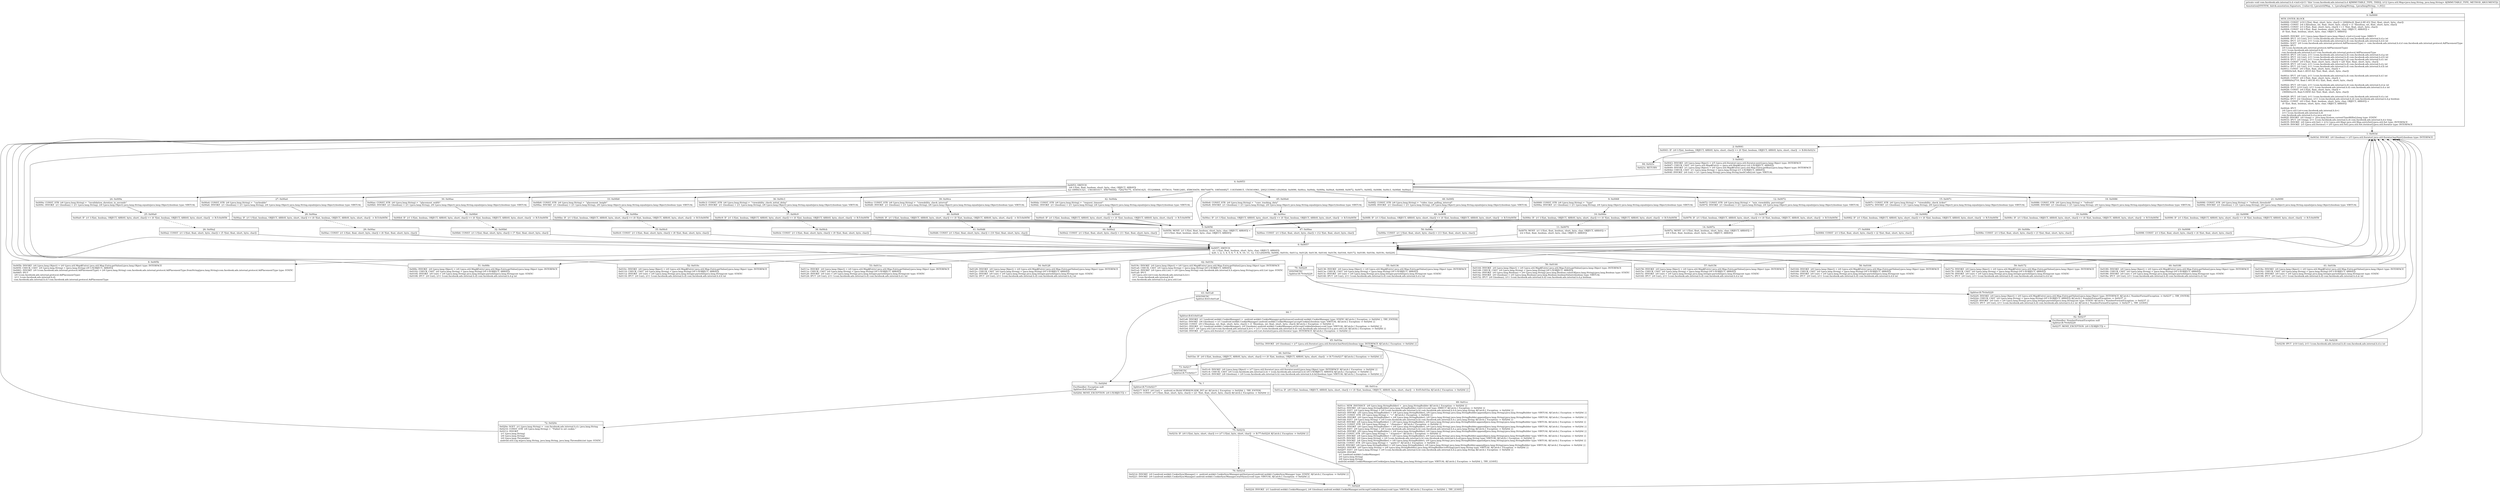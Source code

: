 digraph "CFG forcom.facebook.ads.internal.h.d.\<init\>(Ljava\/util\/Map;)V" {
Node_0 [shape=record,label="{0\:\ 0x0000|MTH_ENTER_BLOCK\l|0x0000: CONST  (r10 I:?[int, float, short, byte, char]) = (200(0xc8, float:2.8E\-43) ?[int, float, short, byte, char]) \l0x0002: CONST  (r4 I:?[boolean, int, float, short, byte, char]) = (1 ?[boolean, int, float, short, byte, char]) \l0x0003: CONST  (r3 I:?[int, float, short, byte, char]) = (\-1 ?[int, float, short, byte, char]) \l0x0004: CONST  (r2 I:?[int, float, boolean, short, byte, char, OBJECT, ARRAY]) = \l  (0 ?[int, float, boolean, short, byte, char, OBJECT, ARRAY])\l \l0x0005: INVOKE  (r11 I:java.lang.Object) java.lang.Object.\<init\>():void type: DIRECT \l0x0008: IPUT  (r3 I:int), (r11 I:com.facebook.ads.internal.h.d) com.facebook.ads.internal.h.d.a int \l0x000a: IPUT  (r3 I:int), (r11 I:com.facebook.ads.internal.h.d) com.facebook.ads.internal.h.d.b int \l0x000c: SGET  (r0 I:com.facebook.ads.internal.protocol.AdPlacementType) =  com.facebook.ads.internal.h.d.d com.facebook.ads.internal.protocol.AdPlacementType \l0x000e: IPUT  \l  (r0 I:com.facebook.ads.internal.protocol.AdPlacementType)\l  (r11 I:com.facebook.ads.internal.h.d)\l com.facebook.ads.internal.h.d.f com.facebook.ads.internal.protocol.AdPlacementType \l0x0010: IPUT  (r4 I:int), (r11 I:com.facebook.ads.internal.h.d) com.facebook.ads.internal.h.d.g int \l0x0012: IPUT  (r2 I:int), (r11 I:com.facebook.ads.internal.h.d) com.facebook.ads.internal.h.d.h int \l0x0014: IPUT  (r2 I:int), (r11 I:com.facebook.ads.internal.h.d) com.facebook.ads.internal.h.d.i int \l0x0016: CONST  (r0 I:?[int, float, short, byte, char]) = (20 ?[int, float, short, byte, char]) \l0x0018: IPUT  (r0 I:int), (r11 I:com.facebook.ads.internal.h.d) com.facebook.ads.internal.h.d.j int \l0x001a: IPUT  (r2 I:int), (r11 I:com.facebook.ads.internal.h.d) com.facebook.ads.internal.h.d.k int \l0x001c: CONST  (r0 I:?[int, float, short, byte, char]) = \l  (1000(0x3e8, float:1.401E\-42) ?[int, float, short, byte, char])\l \l0x001e: IPUT  (r0 I:int), (r11 I:com.facebook.ads.internal.h.d) com.facebook.ads.internal.h.d.l int \l0x0020: CONST  (r0 I:?[int, float, short, byte, char]) = \l  (10000(0x2710, float:1.4013E\-41) ?[int, float, short, byte, char])\l \l0x0022: IPUT  (r0 I:int), (r11 I:com.facebook.ads.internal.h.d) com.facebook.ads.internal.h.d.m int \l0x0024: IPUT  (r10 I:int), (r11 I:com.facebook.ads.internal.h.d) com.facebook.ads.internal.h.d.n int \l0x0026: CONST  (r0 I:?[int, float, short, byte, char]) = \l  (3600(0xe10, float:5.045E\-42) ?[int, float, short, byte, char])\l \l0x0028: IPUT  (r0 I:int), (r11 I:com.facebook.ads.internal.h.d) com.facebook.ads.internal.h.d.o int \l0x002a: IPUT  (r2 I:boolean), (r11 I:com.facebook.ads.internal.h.d) com.facebook.ads.internal.h.d.p boolean \l0x002c: CONST  (r0 I:?[int, float, boolean, short, byte, char, OBJECT, ARRAY]) = \l  (0 ?[int, float, boolean, short, byte, char, OBJECT, ARRAY])\l \l0x002d: IPUT  \l  (r0 I:java.util.List\<com.facebook.ads.internal.h.b\>)\l  (r11 I:com.facebook.ads.internal.h.d)\l com.facebook.ads.internal.h.d.q java.util.List \l0x002f: INVOKE  (r0 I:long) =  java.lang.System.currentTimeMillis():long type: STATIC \l0x0033: IPUT  (r0 I:long), (r11 I:com.facebook.ads.internal.h.d) com.facebook.ads.internal.h.d.e long \l0x0035: INVOKE  (r0 I:java.util.Set) = (r12 I:java.util.Map) java.util.Map.entrySet():java.util.Set type: INTERFACE \l0x0039: INVOKE  (r5 I:java.util.Iterator) = (r0 I:java.util.Set) java.util.Set.iterator():java.util.Iterator type: INTERFACE \l}"];
Node_1 [shape=record,label="{1\:\ 0x003d|0x003d: INVOKE  (r0 I:boolean) = (r5 I:java.util.Iterator) java.util.Iterator.hasNext():boolean type: INTERFACE \l}"];
Node_2 [shape=record,label="{2\:\ 0x0041|0x0041: IF  (r0 I:?[int, boolean, OBJECT, ARRAY, byte, short, char]) == (0 ?[int, boolean, OBJECT, ARRAY, byte, short, char])  \-\> B:84:0x023c \l}"];
Node_3 [shape=record,label="{3\:\ 0x0043|0x0043: INVOKE  (r0 I:java.lang.Object) = (r5 I:java.util.Iterator) java.util.Iterator.next():java.lang.Object type: INTERFACE \l0x0047: CHECK_CAST  (r0 I:java.util.Map$Entry) = (java.util.Map$Entry) (r0 I:?[OBJECT, ARRAY]) \l0x0049: INVOKE  (r1 I:java.lang.Object) = (r0 I:java.util.Map$Entry) java.util.Map.Entry.getKey():java.lang.Object type: INTERFACE \l0x004d: CHECK_CAST  (r1 I:java.lang.String) = (java.lang.String) (r1 I:?[OBJECT, ARRAY]) \l0x004f: INVOKE  (r6 I:int) = (r1 I:java.lang.String) java.lang.String.hashCode():int type: VIRTUAL \l}"];
Node_4 [shape=record,label="{4\:\ 0x0053|0x0053: SWITCH  \l  (r6 I:?[int, float, boolean, short, byte, char, OBJECT, ARRAY])\l k:[\-1899431321, \-1561601017, \-856794442, \-726276175, \-634541425, \-553208868, 3575610, 700812481, 858630459, 986744879, 1085444827, 1183549815, 1503616961, 2002133996] t:[0x00e6, 0x0090, 0x00ce, 0x00da, 0x009a, 0x00a4, 0x0068, 0x0072, 0x007c, 0x00f2, 0x0086, 0x00c3, 0x00b8, 0x00ae] \l}"];
Node_5 [shape=record,label="{5\:\ 0x0056|0x0056: MOVE  (r1 I:?[int, float, boolean, short, byte, char, OBJECT, ARRAY]) = \l  (r3 I:?[int, float, boolean, short, byte, char, OBJECT, ARRAY])\l \l}"];
Node_6 [shape=record,label="{6\:\ 0x0057|0x0057: SWITCH  \l  (r1 I:?[int, float, boolean, short, byte, char, OBJECT, ARRAY])\l k:[0, 1, 2, 3, 4, 5, 6, 7, 8, 9, 10, 11, 12, 13] t:[0x005b, 0x00fe, 0x010c, 0x011a, 0x0128, 0x0136, 0x0144, 0x0156, 0x0164, 0x0172, 0x0180, 0x018e, 0x019c, 0x0229] \l}"];
Node_8 [shape=record,label="{8\:\ 0x005b|0x005b: INVOKE  (r0 I:java.lang.Object) = (r0 I:java.util.Map$Entry) java.util.Map.Entry.getValue():java.lang.Object type: INTERFACE \l0x005f: CHECK_CAST  (r0 I:java.lang.String) = (java.lang.String) (r0 I:?[OBJECT, ARRAY]) \l0x0061: INVOKE  (r0 I:com.facebook.ads.internal.protocol.AdPlacementType) = (r0 I:java.lang.String) com.facebook.ads.internal.protocol.AdPlacementType.fromString(java.lang.String):com.facebook.ads.internal.protocol.AdPlacementType type: STATIC \l0x0065: IPUT  \l  (r0 I:com.facebook.ads.internal.protocol.AdPlacementType)\l  (r11 I:com.facebook.ads.internal.h.d)\l com.facebook.ads.internal.h.d.f com.facebook.ads.internal.protocol.AdPlacementType \l}"];
Node_9 [shape=record,label="{9\:\ 0x0068|0x0068: CONST_STR  (r6 I:java.lang.String) =  \"type\" \l0x006a: INVOKE  (r1 I:boolean) = (r1 I:java.lang.String), (r6 I:java.lang.Object) java.lang.String.equals(java.lang.Object):boolean type: VIRTUAL \l}"];
Node_10 [shape=record,label="{10\:\ 0x006e|0x006e: IF  (r1 I:?[int, boolean, OBJECT, ARRAY, byte, short, char]) == (0 ?[int, boolean, OBJECT, ARRAY, byte, short, char])  \-\> B:5:0x0056 \l}"];
Node_11 [shape=record,label="{11\:\ 0x0070|0x0070: MOVE  (r1 I:?[int, float, boolean, short, byte, char, OBJECT, ARRAY]) = \l  (r2 I:?[int, float, boolean, short, byte, char, OBJECT, ARRAY])\l \l}"];
Node_12 [shape=record,label="{12\:\ 0x0072|0x0072: CONST_STR  (r6 I:java.lang.String) =  \"min_viewability_percentage\" \l0x0074: INVOKE  (r1 I:boolean) = (r1 I:java.lang.String), (r6 I:java.lang.Object) java.lang.String.equals(java.lang.Object):boolean type: VIRTUAL \l}"];
Node_13 [shape=record,label="{13\:\ 0x0078|0x0078: IF  (r1 I:?[int, boolean, OBJECT, ARRAY, byte, short, char]) == (0 ?[int, boolean, OBJECT, ARRAY, byte, short, char])  \-\> B:5:0x0056 \l}"];
Node_14 [shape=record,label="{14\:\ 0x007a|0x007a: MOVE  (r1 I:?[int, float, boolean, short, byte, char, OBJECT, ARRAY]) = \l  (r4 I:?[int, float, boolean, short, byte, char, OBJECT, ARRAY])\l \l}"];
Node_15 [shape=record,label="{15\:\ 0x007c|0x007c: CONST_STR  (r6 I:java.lang.String) =  \"viewability_check_ticker\" \l0x007e: INVOKE  (r1 I:boolean) = (r1 I:java.lang.String), (r6 I:java.lang.Object) java.lang.String.equals(java.lang.Object):boolean type: VIRTUAL \l}"];
Node_16 [shape=record,label="{16\:\ 0x0082|0x0082: IF  (r1 I:?[int, boolean, OBJECT, ARRAY, byte, short, char]) == (0 ?[int, boolean, OBJECT, ARRAY, byte, short, char])  \-\> B:5:0x0056 \l}"];
Node_17 [shape=record,label="{17\:\ 0x0084|0x0084: CONST  (r1 I:?[int, float, short, byte, char]) = (2 ?[int, float, short, byte, char]) \l}"];
Node_18 [shape=record,label="{18\:\ 0x0086|0x0086: CONST_STR  (r6 I:java.lang.String) =  \"refresh\" \l0x0088: INVOKE  (r1 I:boolean) = (r1 I:java.lang.String), (r6 I:java.lang.Object) java.lang.String.equals(java.lang.Object):boolean type: VIRTUAL \l}"];
Node_19 [shape=record,label="{19\:\ 0x008c|0x008c: IF  (r1 I:?[int, boolean, OBJECT, ARRAY, byte, short, char]) == (0 ?[int, boolean, OBJECT, ARRAY, byte, short, char])  \-\> B:5:0x0056 \l}"];
Node_20 [shape=record,label="{20\:\ 0x008e|0x008e: CONST  (r1 I:?[int, float, short, byte, char]) = (3 ?[int, float, short, byte, char]) \l}"];
Node_21 [shape=record,label="{21\:\ 0x0090|0x0090: CONST_STR  (r6 I:java.lang.String) =  \"refresh_threshold\" \l0x0092: INVOKE  (r1 I:boolean) = (r1 I:java.lang.String), (r6 I:java.lang.Object) java.lang.String.equals(java.lang.Object):boolean type: VIRTUAL \l}"];
Node_22 [shape=record,label="{22\:\ 0x0096|0x0096: IF  (r1 I:?[int, boolean, OBJECT, ARRAY, byte, short, char]) == (0 ?[int, boolean, OBJECT, ARRAY, byte, short, char])  \-\> B:5:0x0056 \l}"];
Node_23 [shape=record,label="{23\:\ 0x0098|0x0098: CONST  (r1 I:?[int, float, short, byte, char]) = (4 ?[int, float, short, byte, char]) \l}"];
Node_24 [shape=record,label="{24\:\ 0x009a|0x009a: CONST_STR  (r6 I:java.lang.String) =  \"invalidation_duration_in_seconds\" \l0x009c: INVOKE  (r1 I:boolean) = (r1 I:java.lang.String), (r6 I:java.lang.Object) java.lang.String.equals(java.lang.Object):boolean type: VIRTUAL \l}"];
Node_25 [shape=record,label="{25\:\ 0x00a0|0x00a0: IF  (r1 I:?[int, boolean, OBJECT, ARRAY, byte, short, char]) == (0 ?[int, boolean, OBJECT, ARRAY, byte, short, char])  \-\> B:5:0x0056 \l}"];
Node_26 [shape=record,label="{26\:\ 0x00a2|0x00a2: CONST  (r1 I:?[int, float, short, byte, char]) = (5 ?[int, float, short, byte, char]) \l}"];
Node_27 [shape=record,label="{27\:\ 0x00a4|0x00a4: CONST_STR  (r6 I:java.lang.String) =  \"cacheable\" \l0x00a6: INVOKE  (r1 I:boolean) = (r1 I:java.lang.String), (r6 I:java.lang.Object) java.lang.String.equals(java.lang.Object):boolean type: VIRTUAL \l}"];
Node_28 [shape=record,label="{28\:\ 0x00aa|0x00aa: IF  (r1 I:?[int, boolean, OBJECT, ARRAY, byte, short, char]) == (0 ?[int, boolean, OBJECT, ARRAY, byte, short, char])  \-\> B:5:0x0056 \l}"];
Node_29 [shape=record,label="{29\:\ 0x00ac|0x00ac: CONST  (r1 I:?[int, float, short, byte, char]) = (6 ?[int, float, short, byte, char]) \l}"];
Node_30 [shape=record,label="{30\:\ 0x00ae|0x00ae: CONST_STR  (r6 I:java.lang.String) =  \"placement_width\" \l0x00b0: INVOKE  (r1 I:boolean) = (r1 I:java.lang.String), (r6 I:java.lang.Object) java.lang.String.equals(java.lang.Object):boolean type: VIRTUAL \l}"];
Node_31 [shape=record,label="{31\:\ 0x00b4|0x00b4: IF  (r1 I:?[int, boolean, OBJECT, ARRAY, byte, short, char]) == (0 ?[int, boolean, OBJECT, ARRAY, byte, short, char])  \-\> B:5:0x0056 \l}"];
Node_32 [shape=record,label="{32\:\ 0x00b6|0x00b6: CONST  (r1 I:?[int, float, short, byte, char]) = (7 ?[int, float, short, byte, char]) \l}"];
Node_33 [shape=record,label="{33\:\ 0x00b8|0x00b8: CONST_STR  (r6 I:java.lang.String) =  \"placement_height\" \l0x00ba: INVOKE  (r1 I:boolean) = (r1 I:java.lang.String), (r6 I:java.lang.Object) java.lang.String.equals(java.lang.Object):boolean type: VIRTUAL \l}"];
Node_34 [shape=record,label="{34\:\ 0x00be|0x00be: IF  (r1 I:?[int, boolean, OBJECT, ARRAY, byte, short, char]) == (0 ?[int, boolean, OBJECT, ARRAY, byte, short, char])  \-\> B:5:0x0056 \l}"];
Node_35 [shape=record,label="{35\:\ 0x00c0|0x00c0: CONST  (r1 I:?[int, float, short, byte, char]) = (8 ?[int, float, short, byte, char]) \l}"];
Node_36 [shape=record,label="{36\:\ 0x00c3|0x00c3: CONST_STR  (r6 I:java.lang.String) =  \"viewability_check_initial_delay\" \l0x00c5: INVOKE  (r1 I:boolean) = (r1 I:java.lang.String), (r6 I:java.lang.Object) java.lang.String.equals(java.lang.Object):boolean type: VIRTUAL \l}"];
Node_37 [shape=record,label="{37\:\ 0x00c9|0x00c9: IF  (r1 I:?[int, boolean, OBJECT, ARRAY, byte, short, char]) == (0 ?[int, boolean, OBJECT, ARRAY, byte, short, char])  \-\> B:5:0x0056 \l}"];
Node_38 [shape=record,label="{38\:\ 0x00cb|0x00cb: CONST  (r1 I:?[int, float, short, byte, char]) = (9 ?[int, float, short, byte, char]) \l}"];
Node_39 [shape=record,label="{39\:\ 0x00ce|0x00ce: CONST_STR  (r6 I:java.lang.String) =  \"viewability_check_interval\" \l0x00d0: INVOKE  (r1 I:boolean) = (r1 I:java.lang.String), (r6 I:java.lang.Object) java.lang.String.equals(java.lang.Object):boolean type: VIRTUAL \l}"];
Node_40 [shape=record,label="{40\:\ 0x00d4|0x00d4: IF  (r1 I:?[int, boolean, OBJECT, ARRAY, byte, short, char]) == (0 ?[int, boolean, OBJECT, ARRAY, byte, short, char])  \-\> B:5:0x0056 \l}"];
Node_41 [shape=record,label="{41\:\ 0x00d6|0x00d6: CONST  (r1 I:?[int, float, short, byte, char]) = (10 ?[int, float, short, byte, char]) \l}"];
Node_42 [shape=record,label="{42\:\ 0x00da|0x00da: CONST_STR  (r6 I:java.lang.String) =  \"request_timeout\" \l0x00dc: INVOKE  (r1 I:boolean) = (r1 I:java.lang.String), (r6 I:java.lang.Object) java.lang.String.equals(java.lang.Object):boolean type: VIRTUAL \l}"];
Node_43 [shape=record,label="{43\:\ 0x00e0|0x00e0: IF  (r1 I:?[int, boolean, OBJECT, ARRAY, byte, short, char]) == (0 ?[int, boolean, OBJECT, ARRAY, byte, short, char])  \-\> B:5:0x0056 \l}"];
Node_44 [shape=record,label="{44\:\ 0x00e2|0x00e2: CONST  (r1 I:?[int, float, short, byte, char]) = (11 ?[int, float, short, byte, char]) \l}"];
Node_45 [shape=record,label="{45\:\ 0x00e6|0x00e6: CONST_STR  (r6 I:java.lang.String) =  \"conv_tracking_data\" \l0x00e8: INVOKE  (r1 I:boolean) = (r1 I:java.lang.String), (r6 I:java.lang.Object) java.lang.String.equals(java.lang.Object):boolean type: VIRTUAL \l}"];
Node_46 [shape=record,label="{46\:\ 0x00ec|0x00ec: IF  (r1 I:?[int, boolean, OBJECT, ARRAY, byte, short, char]) == (0 ?[int, boolean, OBJECT, ARRAY, byte, short, char])  \-\> B:5:0x0056 \l}"];
Node_47 [shape=record,label="{47\:\ 0x00ee|0x00ee: CONST  (r1 I:?[int, float, short, byte, char]) = (12 ?[int, float, short, byte, char]) \l}"];
Node_48 [shape=record,label="{48\:\ 0x00f2|0x00f2: CONST_STR  (r6 I:java.lang.String) =  \"video_time_polling_interval\" \l0x00f4: INVOKE  (r1 I:boolean) = (r1 I:java.lang.String), (r6 I:java.lang.Object) java.lang.String.equals(java.lang.Object):boolean type: VIRTUAL \l}"];
Node_49 [shape=record,label="{49\:\ 0x00f8|0x00f8: IF  (r1 I:?[int, boolean, OBJECT, ARRAY, byte, short, char]) == (0 ?[int, boolean, OBJECT, ARRAY, byte, short, char])  \-\> B:5:0x0056 \l}"];
Node_50 [shape=record,label="{50\:\ 0x00fa|0x00fa: CONST  (r1 I:?[int, float, short, byte, char]) = (13 ?[int, float, short, byte, char]) \l}"];
Node_51 [shape=record,label="{51\:\ 0x00fe|0x00fe: INVOKE  (r0 I:java.lang.Object) = (r0 I:java.util.Map$Entry) java.util.Map.Entry.getValue():java.lang.Object type: INTERFACE \l0x0102: CHECK_CAST  (r0 I:java.lang.String) = (java.lang.String) (r0 I:?[OBJECT, ARRAY]) \l0x0104: INVOKE  (r0 I:int) = (r0 I:java.lang.String) java.lang.Integer.parseInt(java.lang.String):int type: STATIC \l0x0108: IPUT  (r0 I:int), (r11 I:com.facebook.ads.internal.h.d) com.facebook.ads.internal.h.d.g int \l}"];
Node_52 [shape=record,label="{52\:\ 0x010c|0x010c: INVOKE  (r0 I:java.lang.Object) = (r0 I:java.util.Map$Entry) java.util.Map.Entry.getValue():java.lang.Object type: INTERFACE \l0x0110: CHECK_CAST  (r0 I:java.lang.String) = (java.lang.String) (r0 I:?[OBJECT, ARRAY]) \l0x0112: INVOKE  (r0 I:int) = (r0 I:java.lang.String) java.lang.Integer.parseInt(java.lang.String):int type: STATIC \l0x0116: IPUT  (r0 I:int), (r11 I:com.facebook.ads.internal.h.d) com.facebook.ads.internal.h.d.h int \l}"];
Node_53 [shape=record,label="{53\:\ 0x011a|0x011a: INVOKE  (r0 I:java.lang.Object) = (r0 I:java.util.Map$Entry) java.util.Map.Entry.getValue():java.lang.Object type: INTERFACE \l0x011e: CHECK_CAST  (r0 I:java.lang.String) = (java.lang.String) (r0 I:?[OBJECT, ARRAY]) \l0x0120: INVOKE  (r0 I:int) = (r0 I:java.lang.String) java.lang.Integer.parseInt(java.lang.String):int type: STATIC \l0x0124: IPUT  (r0 I:int), (r11 I:com.facebook.ads.internal.h.d) com.facebook.ads.internal.h.d.i int \l}"];
Node_54 [shape=record,label="{54\:\ 0x0128|0x0128: INVOKE  (r0 I:java.lang.Object) = (r0 I:java.util.Map$Entry) java.util.Map.Entry.getValue():java.lang.Object type: INTERFACE \l0x012c: CHECK_CAST  (r0 I:java.lang.String) = (java.lang.String) (r0 I:?[OBJECT, ARRAY]) \l0x012e: INVOKE  (r0 I:int) = (r0 I:java.lang.String) java.lang.Integer.parseInt(java.lang.String):int type: STATIC \l0x0132: IPUT  (r0 I:int), (r11 I:com.facebook.ads.internal.h.d) com.facebook.ads.internal.h.d.j int \l}"];
Node_55 [shape=record,label="{55\:\ 0x0136|0x0136: INVOKE  (r0 I:java.lang.Object) = (r0 I:java.util.Map$Entry) java.util.Map.Entry.getValue():java.lang.Object type: INTERFACE \l0x013a: CHECK_CAST  (r0 I:java.lang.String) = (java.lang.String) (r0 I:?[OBJECT, ARRAY]) \l0x013c: INVOKE  (r0 I:int) = (r0 I:java.lang.String) java.lang.Integer.parseInt(java.lang.String):int type: STATIC \l0x0140: IPUT  (r0 I:int), (r11 I:com.facebook.ads.internal.h.d) com.facebook.ads.internal.h.d.o int \l}"];
Node_56 [shape=record,label="{56\:\ 0x0144|0x0144: INVOKE  (r0 I:java.lang.Object) = (r0 I:java.util.Map$Entry) java.util.Map.Entry.getValue():java.lang.Object type: INTERFACE \l0x0148: CHECK_CAST  (r0 I:java.lang.String) = (java.lang.String) (r0 I:?[OBJECT, ARRAY]) \l0x014a: INVOKE  (r0 I:java.lang.Boolean) = (r0 I:java.lang.String) java.lang.Boolean.valueOf(java.lang.String):java.lang.Boolean type: STATIC \l0x014e: INVOKE  (r0 I:boolean) = (r0 I:java.lang.Boolean) java.lang.Boolean.booleanValue():boolean type: VIRTUAL \l0x0152: IPUT  (r0 I:boolean), (r11 I:com.facebook.ads.internal.h.d) com.facebook.ads.internal.h.d.p boolean \l}"];
Node_57 [shape=record,label="{57\:\ 0x0156|0x0156: INVOKE  (r0 I:java.lang.Object) = (r0 I:java.util.Map$Entry) java.util.Map.Entry.getValue():java.lang.Object type: INTERFACE \l0x015a: CHECK_CAST  (r0 I:java.lang.String) = (java.lang.String) (r0 I:?[OBJECT, ARRAY]) \l0x015c: INVOKE  (r0 I:int) = (r0 I:java.lang.String) java.lang.Integer.parseInt(java.lang.String):int type: STATIC \l0x0160: IPUT  (r0 I:int), (r11 I:com.facebook.ads.internal.h.d) com.facebook.ads.internal.h.d.a int \l}"];
Node_58 [shape=record,label="{58\:\ 0x0164|0x0164: INVOKE  (r0 I:java.lang.Object) = (r0 I:java.util.Map$Entry) java.util.Map.Entry.getValue():java.lang.Object type: INTERFACE \l0x0168: CHECK_CAST  (r0 I:java.lang.String) = (java.lang.String) (r0 I:?[OBJECT, ARRAY]) \l0x016a: INVOKE  (r0 I:int) = (r0 I:java.lang.String) java.lang.Integer.parseInt(java.lang.String):int type: STATIC \l0x016e: IPUT  (r0 I:int), (r11 I:com.facebook.ads.internal.h.d) com.facebook.ads.internal.h.d.b int \l}"];
Node_59 [shape=record,label="{59\:\ 0x0172|0x0172: INVOKE  (r0 I:java.lang.Object) = (r0 I:java.util.Map$Entry) java.util.Map.Entry.getValue():java.lang.Object type: INTERFACE \l0x0176: CHECK_CAST  (r0 I:java.lang.String) = (java.lang.String) (r0 I:?[OBJECT, ARRAY]) \l0x0178: INVOKE  (r0 I:int) = (r0 I:java.lang.String) java.lang.Integer.parseInt(java.lang.String):int type: STATIC \l0x017c: IPUT  (r0 I:int), (r11 I:com.facebook.ads.internal.h.d) com.facebook.ads.internal.h.d.k int \l}"];
Node_60 [shape=record,label="{60\:\ 0x0180|0x0180: INVOKE  (r0 I:java.lang.Object) = (r0 I:java.util.Map$Entry) java.util.Map.Entry.getValue():java.lang.Object type: INTERFACE \l0x0184: CHECK_CAST  (r0 I:java.lang.String) = (java.lang.String) (r0 I:?[OBJECT, ARRAY]) \l0x0186: INVOKE  (r0 I:int) = (r0 I:java.lang.String) java.lang.Integer.parseInt(java.lang.String):int type: STATIC \l0x018a: IPUT  (r0 I:int), (r11 I:com.facebook.ads.internal.h.d) com.facebook.ads.internal.h.d.l int \l}"];
Node_61 [shape=record,label="{61\:\ 0x018e|0x018e: INVOKE  (r0 I:java.lang.Object) = (r0 I:java.util.Map$Entry) java.util.Map.Entry.getValue():java.lang.Object type: INTERFACE \l0x0192: CHECK_CAST  (r0 I:java.lang.String) = (java.lang.String) (r0 I:?[OBJECT, ARRAY]) \l0x0194: INVOKE  (r0 I:int) = (r0 I:java.lang.String) java.lang.Integer.parseInt(java.lang.String):int type: STATIC \l0x0198: IPUT  (r0 I:int), (r11 I:com.facebook.ads.internal.h.d) com.facebook.ads.internal.h.d.m int \l}"];
Node_62 [shape=record,label="{62\:\ 0x019c|0x019c: INVOKE  (r0 I:java.lang.Object) = (r0 I:java.util.Map$Entry) java.util.Map.Entry.getValue():java.lang.Object type: INTERFACE \l0x01a0: CHECK_CAST  (r0 I:java.lang.String) = (java.lang.String) (r0 I:?[OBJECT, ARRAY]) \l0x01a2: INVOKE  (r0 I:java.util.List) = (r0 I:java.lang.String) com.facebook.ads.internal.h.b.a(java.lang.String):java.util.List type: STATIC \l0x01a6: IPUT  \l  (r0 I:java.util.List\<com.facebook.ads.internal.h.b\>)\l  (r11 I:com.facebook.ads.internal.h.d)\l com.facebook.ads.internal.h.d.q java.util.List \l}"];
Node_63 [shape=record,label="{63\:\ 0x01a8|SYNTHETIC\lSplitter:B:63:0x01a8\l}"];
Node_64 [shape=record,label="{64\:\ ?|Splitter:B:63:0x01a8\l|0x01a8: INVOKE  (r1 I:android.webkit.CookieManager) =  android.webkit.CookieManager.getInstance():android.webkit.CookieManager type: STATIC A[Catch:\{ Exception \-\> 0x020d \}, TRY_ENTER]\l0x01ac: INVOKE  (r6 I:boolean) = (r1 I:android.webkit.CookieManager) android.webkit.CookieManager.acceptCookie():boolean type: VIRTUAL A[Catch:\{ Exception \-\> 0x020d \}]\l0x01b0: CONST  (r0 I:?[boolean, int, float, short, byte, char]) = (1 ?[boolean, int, float, short, byte, char]) A[Catch:\{ Exception \-\> 0x020d \}]\l0x01b1: INVOKE  (r1 I:android.webkit.CookieManager), (r0 I:boolean) android.webkit.CookieManager.setAcceptCookie(boolean):void type: VIRTUAL A[Catch:\{ Exception \-\> 0x020d \}]\l0x01b4: IGET  (r0 I:java.util.List\<com.facebook.ads.internal.h.b\>) = (r11 I:com.facebook.ads.internal.h.d) com.facebook.ads.internal.h.d.q java.util.List A[Catch:\{ Exception \-\> 0x020d \}]\l0x01b6: INVOKE  (r7 I:java.util.Iterator) = (r0 I:java.util.List) java.util.List.iterator():java.util.Iterator type: INTERFACE A[Catch:\{ Exception \-\> 0x020d \}]\l}"];
Node_65 [shape=record,label="{65\:\ 0x01ba|0x01ba: INVOKE  (r0 I:boolean) = (r7 I:java.util.Iterator) java.util.Iterator.hasNext():boolean type: INTERFACE A[Catch:\{ Exception \-\> 0x020d \}]\l}"];
Node_66 [shape=record,label="{66\:\ 0x01be|0x01be: IF  (r0 I:?[int, boolean, OBJECT, ARRAY, byte, short, char]) == (0 ?[int, boolean, OBJECT, ARRAY, byte, short, char])  \-\> B:73:0x0217 A[Catch:\{ Exception \-\> 0x020d \}]\l}"];
Node_67 [shape=record,label="{67\:\ 0x01c0|0x01c0: INVOKE  (r0 I:java.lang.Object) = (r7 I:java.util.Iterator) java.util.Iterator.next():java.lang.Object type: INTERFACE A[Catch:\{ Exception \-\> 0x020d \}]\l0x01c4: CHECK_CAST  (r0 I:com.facebook.ads.internal.h.b) = (com.facebook.ads.internal.h.b) (r0 I:?[OBJECT, ARRAY]) A[Catch:\{ Exception \-\> 0x020d \}]\l0x01c6: INVOKE  (r8 I:boolean) = (r0 I:com.facebook.ads.internal.h.b) com.facebook.ads.internal.h.b.b():boolean type: VIRTUAL A[Catch:\{ Exception \-\> 0x020d \}]\l}"];
Node_68 [shape=record,label="{68\:\ 0x01ca|0x01ca: IF  (r8 I:?[int, boolean, OBJECT, ARRAY, byte, short, char]) == (0 ?[int, boolean, OBJECT, ARRAY, byte, short, char])  \-\> B:65:0x01ba A[Catch:\{ Exception \-\> 0x020d \}]\l}"];
Node_69 [shape=record,label="{69\:\ 0x01cc|0x01cc: NEW_INSTANCE  (r8 I:java.lang.StringBuilder) =  java.lang.StringBuilder A[Catch:\{ Exception \-\> 0x020d \}]\l0x01ce: INVOKE  (r8 I:java.lang.StringBuilder) java.lang.StringBuilder.\<init\>():void type: DIRECT A[Catch:\{ Exception \-\> 0x020d \}]\l0x01d1: IGET  (r9 I:java.lang.String) = (r0 I:com.facebook.ads.internal.h.b) com.facebook.ads.internal.h.b.b java.lang.String A[Catch:\{ Exception \-\> 0x020d \}]\l0x01d3: INVOKE  (r8 I:java.lang.StringBuilder) = (r8 I:java.lang.StringBuilder), (r9 I:java.lang.String) java.lang.StringBuilder.append(java.lang.String):java.lang.StringBuilder type: VIRTUAL A[Catch:\{ Exception \-\> 0x020d \}]\l0x01d7: CONST_STR  (r9 I:java.lang.String) =  \"=\" A[Catch:\{ Exception \-\> 0x020d \}]\l0x01d9: INVOKE  (r8 I:java.lang.StringBuilder) = (r8 I:java.lang.StringBuilder), (r9 I:java.lang.String) java.lang.StringBuilder.append(java.lang.String):java.lang.StringBuilder type: VIRTUAL A[Catch:\{ Exception \-\> 0x020d \}]\l0x01dd: IGET  (r9 I:java.lang.String) = (r0 I:com.facebook.ads.internal.h.b) com.facebook.ads.internal.h.b.c java.lang.String A[Catch:\{ Exception \-\> 0x020d \}]\l0x01df: INVOKE  (r8 I:java.lang.StringBuilder) = (r8 I:java.lang.StringBuilder), (r9 I:java.lang.String) java.lang.StringBuilder.append(java.lang.String):java.lang.StringBuilder type: VIRTUAL A[Catch:\{ Exception \-\> 0x020d \}]\l0x01e3: CONST_STR  (r9 I:java.lang.String) =  \";Domain=\" A[Catch:\{ Exception \-\> 0x020d \}]\l0x01e5: INVOKE  (r8 I:java.lang.StringBuilder) = (r8 I:java.lang.StringBuilder), (r9 I:java.lang.String) java.lang.StringBuilder.append(java.lang.String):java.lang.StringBuilder type: VIRTUAL A[Catch:\{ Exception \-\> 0x020d \}]\l0x01e9: IGET  (r9 I:java.lang.String) = (r0 I:com.facebook.ads.internal.h.b) com.facebook.ads.internal.h.b.a java.lang.String A[Catch:\{ Exception \-\> 0x020d \}]\l0x01eb: INVOKE  (r8 I:java.lang.StringBuilder) = (r8 I:java.lang.StringBuilder), (r9 I:java.lang.String) java.lang.StringBuilder.append(java.lang.String):java.lang.StringBuilder type: VIRTUAL A[Catch:\{ Exception \-\> 0x020d \}]\l0x01ef: CONST_STR  (r9 I:java.lang.String) =  \";Expires=\" A[Catch:\{ Exception \-\> 0x020d \}]\l0x01f1: INVOKE  (r8 I:java.lang.StringBuilder) = (r8 I:java.lang.StringBuilder), (r9 I:java.lang.String) java.lang.StringBuilder.append(java.lang.String):java.lang.StringBuilder type: VIRTUAL A[Catch:\{ Exception \-\> 0x020d \}]\l0x01f5: INVOKE  (r9 I:java.lang.String) = (r0 I:com.facebook.ads.internal.h.b) com.facebook.ads.internal.h.b.a():java.lang.String type: VIRTUAL A[Catch:\{ Exception \-\> 0x020d \}]\l0x01f9: INVOKE  (r8 I:java.lang.StringBuilder) = (r8 I:java.lang.StringBuilder), (r9 I:java.lang.String) java.lang.StringBuilder.append(java.lang.String):java.lang.StringBuilder type: VIRTUAL A[Catch:\{ Exception \-\> 0x020d \}]\l0x01fd: CONST_STR  (r9 I:java.lang.String) =  \";path=\/\" A[Catch:\{ Exception \-\> 0x020d \}]\l0x01ff: INVOKE  (r8 I:java.lang.StringBuilder) = (r8 I:java.lang.StringBuilder), (r9 I:java.lang.String) java.lang.StringBuilder.append(java.lang.String):java.lang.StringBuilder type: VIRTUAL A[Catch:\{ Exception \-\> 0x020d \}]\l0x0203: INVOKE  (r8 I:java.lang.String) = (r8 I:java.lang.StringBuilder) java.lang.StringBuilder.toString():java.lang.String type: VIRTUAL A[Catch:\{ Exception \-\> 0x020d \}]\l0x0207: IGET  (r0 I:java.lang.String) = (r0 I:com.facebook.ads.internal.h.b) com.facebook.ads.internal.h.b.a java.lang.String A[Catch:\{ Exception \-\> 0x020d \}]\l0x0209: INVOKE  \l  (r1 I:android.webkit.CookieManager)\l  (r0 I:java.lang.String)\l  (r8 I:java.lang.String)\l android.webkit.CookieManager.setCookie(java.lang.String, java.lang.String):void type: VIRTUAL A[Catch:\{ Exception \-\> 0x020d \}, TRY_LEAVE]\l}"];
Node_71 [shape=record,label="{71\:\ 0x020d|ExcHandler: Exception null\lSplitter:B:63:0x01a8\l|0x020d: MOVE_EXCEPTION  (r0 I:?[OBJECT]) =  \l}"];
Node_72 [shape=record,label="{72\:\ 0x020e|0x020e: SGET  (r1 I:java.lang.String) =  com.facebook.ads.internal.h.d.c java.lang.String \l0x0210: CONST_STR  (r6 I:java.lang.String) =  \"Failed to set cookie.\" \l0x0212: INVOKE  \l  (r1 I:java.lang.String)\l  (r6 I:java.lang.String)\l  (r0 I:java.lang.Throwable)\l android.util.Log.w(java.lang.String, java.lang.String, java.lang.Throwable):int type: STATIC \l}"];
Node_73 [shape=record,label="{73\:\ 0x0217|SYNTHETIC\lSplitter:B:73:0x0217\l}"];
Node_74 [shape=record,label="{74\:\ ?|Splitter:B:73:0x0217\l|0x0217: SGET  (r0 I:int) =  android.os.Build.VERSION.SDK_INT int A[Catch:\{ Exception \-\> 0x020d \}, TRY_ENTER]\l0x0219: CONST  (r7 I:?[int, float, short, byte, char]) = (21 ?[int, float, short, byte, char]) A[Catch:\{ Exception \-\> 0x020d \}]\l}"];
Node_75 [shape=record,label="{75\:\ 0x021b|0x021b: IF  (r0 I:?[int, byte, short, char]) \>= (r7 I:?[int, byte, short, char])  \-\> B:77:0x0224 A[Catch:\{ Exception \-\> 0x020d \}]\l}"];
Node_76 [shape=record,label="{76\:\ 0x021d|0x021d: INVOKE  (r0 I:android.webkit.CookieSyncManager) =  android.webkit.CookieSyncManager.getInstance():android.webkit.CookieSyncManager type: STATIC A[Catch:\{ Exception \-\> 0x020d \}]\l0x0221: INVOKE  (r0 I:android.webkit.CookieSyncManager) android.webkit.CookieSyncManager.startSync():void type: VIRTUAL A[Catch:\{ Exception \-\> 0x020d \}]\l}"];
Node_77 [shape=record,label="{77\:\ 0x0224|0x0224: INVOKE  (r1 I:android.webkit.CookieManager), (r6 I:boolean) android.webkit.CookieManager.setAcceptCookie(boolean):void type: VIRTUAL A[Catch:\{ Exception \-\> 0x020d \}, TRY_LEAVE]\l}"];
Node_79 [shape=record,label="{79\:\ 0x0229|SYNTHETIC\lSplitter:B:79:0x0229\l}"];
Node_80 [shape=record,label="{80\:\ ?|Splitter:B:79:0x0229\l|0x0229: INVOKE  (r0 I:java.lang.Object) = (r0 I:java.util.Map$Entry) java.util.Map.Entry.getValue():java.lang.Object type: INTERFACE A[Catch:\{ NumberFormatException \-\> 0x0237 \}, TRY_ENTER]\l0x022d: CHECK_CAST  (r0 I:java.lang.String) = (java.lang.String) (r0 I:?[OBJECT, ARRAY]) A[Catch:\{ NumberFormatException \-\> 0x0237 \}]\l0x022f: INVOKE  (r0 I:int) = (r0 I:java.lang.String) java.lang.Integer.parseInt(java.lang.String):int type: STATIC A[Catch:\{ NumberFormatException \-\> 0x0237 \}]\l0x0233: IPUT  (r0 I:int), (r11 I:com.facebook.ads.internal.h.d) com.facebook.ads.internal.h.d.n int A[Catch:\{ NumberFormatException \-\> 0x0237 \}, TRY_LEAVE]\l}"];
Node_82 [shape=record,label="{82\:\ 0x0237|ExcHandler: NumberFormatException null\lSplitter:B:79:0x0229\l|0x0237: MOVE_EXCEPTION  (r0 I:?[OBJECT]) =  \l}"];
Node_83 [shape=record,label="{83\:\ 0x0238|0x0238: IPUT  (r10 I:int), (r11 I:com.facebook.ads.internal.h.d) com.facebook.ads.internal.h.d.n int \l}"];
Node_84 [shape=record,label="{84\:\ 0x023c|0x023c: RETURN   \l}"];
MethodNode[shape=record,label="{private void com.facebook.ads.internal.h.d.\<init\>((r11 'this' I:com.facebook.ads.internal.h.d A[IMMUTABLE_TYPE, THIS]), (r12 I:java.util.Map\<java.lang.String, java.lang.String\> A[IMMUTABLE_TYPE, METHOD_ARGUMENT]))  | Annotation[SYSTEM, dalvik.annotation.Signature, \{value=[(, Ljava\/util\/Map, \<, Ljava\/lang\/String;, Ljava\/lang\/String;, \>;)V]\}]\l}"];
MethodNode -> Node_0;
Node_0 -> Node_1;
Node_1 -> Node_2;
Node_2 -> Node_3[style=dashed];
Node_2 -> Node_84;
Node_3 -> Node_4;
Node_4 -> Node_5;
Node_4 -> Node_9;
Node_4 -> Node_12;
Node_4 -> Node_15;
Node_4 -> Node_18;
Node_4 -> Node_21;
Node_4 -> Node_24;
Node_4 -> Node_27;
Node_4 -> Node_30;
Node_4 -> Node_33;
Node_4 -> Node_36;
Node_4 -> Node_39;
Node_4 -> Node_42;
Node_4 -> Node_45;
Node_4 -> Node_48;
Node_5 -> Node_6;
Node_6 -> Node_8;
Node_6 -> Node_51;
Node_6 -> Node_52;
Node_6 -> Node_53;
Node_6 -> Node_54;
Node_6 -> Node_55;
Node_6 -> Node_56;
Node_6 -> Node_57;
Node_6 -> Node_58;
Node_6 -> Node_59;
Node_6 -> Node_60;
Node_6 -> Node_61;
Node_6 -> Node_62;
Node_6 -> Node_79;
Node_6 -> Node_1;
Node_8 -> Node_1;
Node_9 -> Node_10;
Node_10 -> Node_5;
Node_10 -> Node_11[style=dashed];
Node_11 -> Node_6;
Node_12 -> Node_13;
Node_13 -> Node_5;
Node_13 -> Node_14[style=dashed];
Node_14 -> Node_6;
Node_15 -> Node_16;
Node_16 -> Node_5;
Node_16 -> Node_17[style=dashed];
Node_17 -> Node_6;
Node_18 -> Node_19;
Node_19 -> Node_5;
Node_19 -> Node_20[style=dashed];
Node_20 -> Node_6;
Node_21 -> Node_22;
Node_22 -> Node_5;
Node_22 -> Node_23[style=dashed];
Node_23 -> Node_6;
Node_24 -> Node_25;
Node_25 -> Node_5;
Node_25 -> Node_26[style=dashed];
Node_26 -> Node_6;
Node_27 -> Node_28;
Node_28 -> Node_5;
Node_28 -> Node_29[style=dashed];
Node_29 -> Node_6;
Node_30 -> Node_31;
Node_31 -> Node_5;
Node_31 -> Node_32[style=dashed];
Node_32 -> Node_6;
Node_33 -> Node_34;
Node_34 -> Node_5;
Node_34 -> Node_35[style=dashed];
Node_35 -> Node_6;
Node_36 -> Node_37;
Node_37 -> Node_5;
Node_37 -> Node_38[style=dashed];
Node_38 -> Node_6;
Node_39 -> Node_40;
Node_40 -> Node_5;
Node_40 -> Node_41[style=dashed];
Node_41 -> Node_6;
Node_42 -> Node_43;
Node_43 -> Node_5;
Node_43 -> Node_44[style=dashed];
Node_44 -> Node_6;
Node_45 -> Node_46;
Node_46 -> Node_5;
Node_46 -> Node_47[style=dashed];
Node_47 -> Node_6;
Node_48 -> Node_49;
Node_49 -> Node_5;
Node_49 -> Node_50[style=dashed];
Node_50 -> Node_6;
Node_51 -> Node_1;
Node_52 -> Node_1;
Node_53 -> Node_1;
Node_54 -> Node_1;
Node_55 -> Node_1;
Node_56 -> Node_1;
Node_57 -> Node_1;
Node_58 -> Node_1;
Node_59 -> Node_1;
Node_60 -> Node_1;
Node_61 -> Node_1;
Node_62 -> Node_63;
Node_63 -> Node_64;
Node_63 -> Node_71;
Node_64 -> Node_65;
Node_65 -> Node_66;
Node_66 -> Node_67[style=dashed];
Node_66 -> Node_73;
Node_67 -> Node_68;
Node_68 -> Node_65;
Node_68 -> Node_69[style=dashed];
Node_69 -> Node_65;
Node_71 -> Node_72;
Node_72 -> Node_1;
Node_73 -> Node_74;
Node_73 -> Node_71;
Node_74 -> Node_75;
Node_75 -> Node_76[style=dashed];
Node_75 -> Node_77;
Node_76 -> Node_77;
Node_77 -> Node_1;
Node_79 -> Node_80;
Node_79 -> Node_82;
Node_80 -> Node_82;
Node_80 -> Node_1;
Node_82 -> Node_83;
Node_83 -> Node_1;
}

